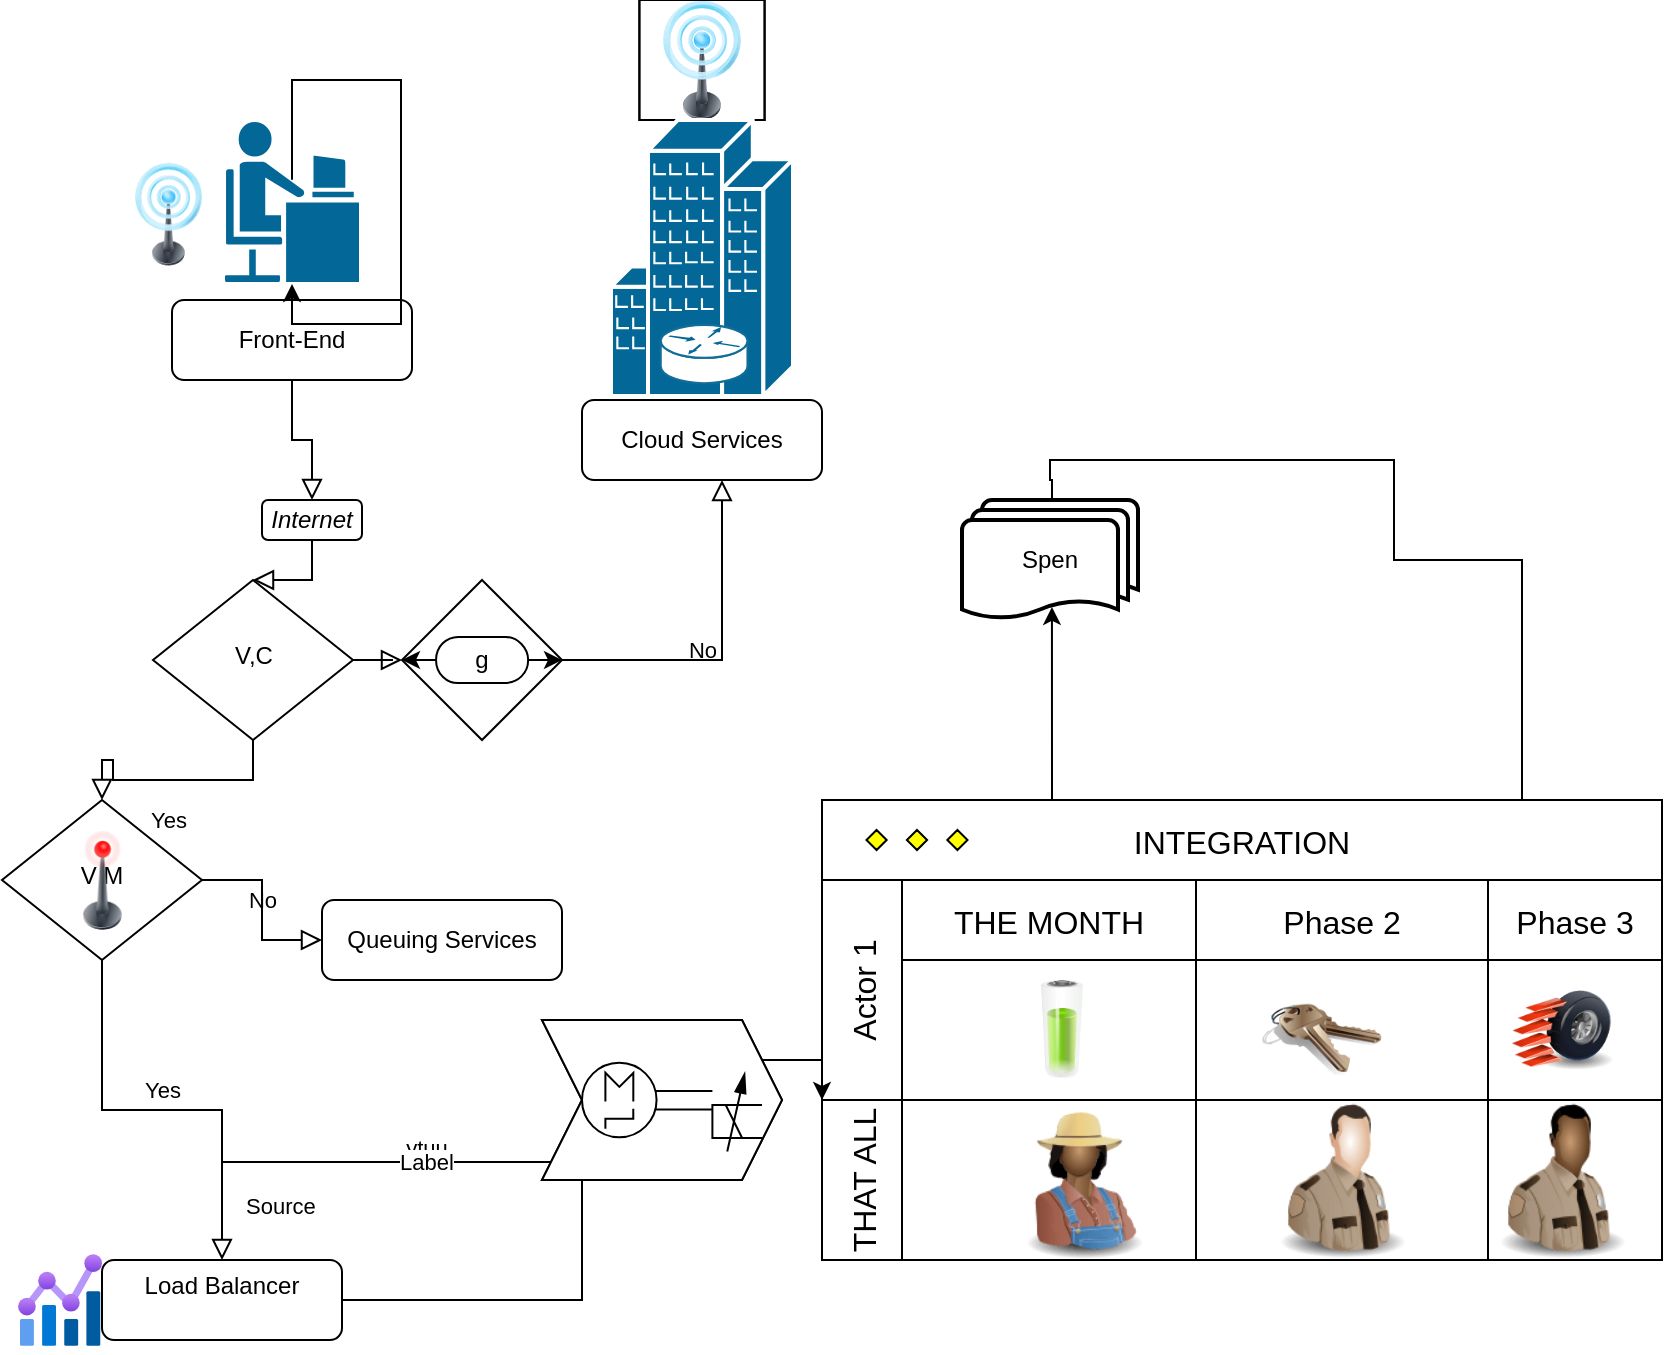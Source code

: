<mxfile version="24.6.4" type="github">
  <diagram id="C5RBs43oDa-KdzZeNtuy" name="Page-1">
    <mxGraphModel dx="1396" dy="1928" grid="1" gridSize="10" guides="1" tooltips="1" connect="1" arrows="1" fold="1" page="1" pageScale="1" pageWidth="827" pageHeight="1169" math="0" shadow="0">
      <root>
        <mxCell id="WIyWlLk6GJQsqaUBKTNV-0" />
        <mxCell id="WIyWlLk6GJQsqaUBKTNV-1" parent="WIyWlLk6GJQsqaUBKTNV-0" />
        <mxCell id="WIyWlLk6GJQsqaUBKTNV-2" value="" style="rounded=0;html=1;jettySize=auto;orthogonalLoop=1;fontSize=11;endArrow=block;endFill=0;endSize=8;strokeWidth=1;shadow=0;labelBackgroundColor=none;edgeStyle=orthogonalEdgeStyle;" parent="WIyWlLk6GJQsqaUBKTNV-1" source="cN8vLHwPZhZ4Xk_SkVCp-0" target="WIyWlLk6GJQsqaUBKTNV-6" edge="1">
          <mxGeometry relative="1" as="geometry" />
        </mxCell>
        <mxCell id="WIyWlLk6GJQsqaUBKTNV-3" value="Front-End" style="rounded=1;whiteSpace=wrap;html=1;fontSize=12;glass=0;strokeWidth=1;shadow=0;" parent="WIyWlLk6GJQsqaUBKTNV-1" vertex="1">
          <mxGeometry x="165" y="30" width="120" height="40" as="geometry" />
        </mxCell>
        <mxCell id="WIyWlLk6GJQsqaUBKTNV-4" value="Yes" style="rounded=0;html=1;jettySize=auto;orthogonalLoop=1;fontSize=11;endArrow=block;endFill=0;endSize=8;strokeWidth=1;shadow=0;labelBackgroundColor=none;edgeStyle=orthogonalEdgeStyle;" parent="WIyWlLk6GJQsqaUBKTNV-1" source="WIyWlLk6GJQsqaUBKTNV-6" target="WIyWlLk6GJQsqaUBKTNV-10" edge="1">
          <mxGeometry y="20" relative="1" as="geometry">
            <mxPoint as="offset" />
          </mxGeometry>
        </mxCell>
        <mxCell id="WIyWlLk6GJQsqaUBKTNV-5" value="No" style="edgeStyle=orthogonalEdgeStyle;rounded=0;html=1;jettySize=auto;orthogonalLoop=1;fontSize=11;endArrow=block;endFill=0;endSize=8;strokeWidth=1;shadow=0;labelBackgroundColor=none;" parent="WIyWlLk6GJQsqaUBKTNV-1" source="36a9kYMfMAS5ei_OKQ5W-0" target="WIyWlLk6GJQsqaUBKTNV-7" edge="1">
          <mxGeometry y="10" relative="1" as="geometry">
            <mxPoint as="offset" />
            <Array as="points">
              <mxPoint x="440" y="210" />
            </Array>
          </mxGeometry>
        </mxCell>
        <mxCell id="WIyWlLk6GJQsqaUBKTNV-6" value="V,C" style="rhombus;whiteSpace=wrap;html=1;shadow=0;fontFamily=Helvetica;fontSize=12;align=center;strokeWidth=1;spacing=6;spacingTop=-4;" parent="WIyWlLk6GJQsqaUBKTNV-1" vertex="1">
          <mxGeometry x="155.5" y="170" width="100" height="80" as="geometry" />
        </mxCell>
        <mxCell id="WIyWlLk6GJQsqaUBKTNV-7" value="Cloud Services" style="rounded=1;whiteSpace=wrap;html=1;fontSize=12;glass=0;strokeWidth=1;shadow=0;" parent="WIyWlLk6GJQsqaUBKTNV-1" vertex="1">
          <mxGeometry x="370" y="80" width="120" height="40" as="geometry" />
        </mxCell>
        <mxCell id="WIyWlLk6GJQsqaUBKTNV-8" value="No" style="rounded=0;html=1;jettySize=auto;orthogonalLoop=1;fontSize=11;endArrow=block;endFill=0;endSize=8;strokeWidth=1;shadow=0;labelBackgroundColor=none;edgeStyle=orthogonalEdgeStyle;" parent="WIyWlLk6GJQsqaUBKTNV-1" source="WIyWlLk6GJQsqaUBKTNV-10" target="WIyWlLk6GJQsqaUBKTNV-11" edge="1">
          <mxGeometry x="0.333" y="20" relative="1" as="geometry">
            <mxPoint as="offset" />
          </mxGeometry>
        </mxCell>
        <mxCell id="WIyWlLk6GJQsqaUBKTNV-9" value="Yes" style="edgeStyle=orthogonalEdgeStyle;rounded=0;html=1;jettySize=auto;orthogonalLoop=1;fontSize=11;endArrow=block;endFill=0;endSize=8;strokeWidth=1;shadow=0;labelBackgroundColor=none;" parent="WIyWlLk6GJQsqaUBKTNV-1" source="WIyWlLk6GJQsqaUBKTNV-10" target="WIyWlLk6GJQsqaUBKTNV-12" edge="1">
          <mxGeometry y="10" relative="1" as="geometry">
            <mxPoint as="offset" />
          </mxGeometry>
        </mxCell>
        <mxCell id="WIyWlLk6GJQsqaUBKTNV-10" value="V M" style="rhombus;whiteSpace=wrap;html=1;shadow=0;fontFamily=Helvetica;fontSize=12;align=center;strokeWidth=1;spacing=6;spacingTop=-4;" parent="WIyWlLk6GJQsqaUBKTNV-1" vertex="1">
          <mxGeometry x="80" y="280" width="100" height="80" as="geometry" />
        </mxCell>
        <mxCell id="WIyWlLk6GJQsqaUBKTNV-11" value="Queuing Services" style="rounded=1;whiteSpace=wrap;html=1;fontSize=12;glass=0;strokeWidth=1;shadow=0;" parent="WIyWlLk6GJQsqaUBKTNV-1" vertex="1">
          <mxGeometry x="240" y="330" width="120" height="40" as="geometry" />
        </mxCell>
        <mxCell id="K9lmm6ITHRkYkjCh9aoi-13" style="edgeStyle=orthogonalEdgeStyle;rounded=0;orthogonalLoop=1;jettySize=auto;html=1;exitX=1;exitY=0.5;exitDx=0;exitDy=0;entryX=0;entryY=0;entryDx=0;entryDy=0;entryPerimeter=0;" parent="WIyWlLk6GJQsqaUBKTNV-1" source="WIyWlLk6GJQsqaUBKTNV-12" target="K9lmm6ITHRkYkjCh9aoi-9" edge="1">
          <mxGeometry relative="1" as="geometry">
            <mxPoint x="370" y="520" as="targetPoint" />
            <mxPoint x="200" y="630" as="sourcePoint" />
          </mxGeometry>
        </mxCell>
        <mxCell id="WIyWlLk6GJQsqaUBKTNV-12" value="Load Balancer&lt;div&gt;&lt;br&gt;&lt;/div&gt;" style="rounded=1;whiteSpace=wrap;html=1;fontSize=12;glass=0;strokeWidth=1;shadow=0;" parent="WIyWlLk6GJQsqaUBKTNV-1" vertex="1">
          <mxGeometry x="130" y="510" width="120" height="40" as="geometry" />
        </mxCell>
        <mxCell id="K9lmm6ITHRkYkjCh9aoi-0" value="INTEGRATION" style="shape=table;childLayout=tableLayout;startSize=40;collapsible=0;recursiveResize=0;expand=0;fontSize=16;" parent="WIyWlLk6GJQsqaUBKTNV-1" vertex="1">
          <mxGeometry x="490" y="280" width="420" height="230" as="geometry" />
        </mxCell>
        <mxCell id="K9lmm6ITHRkYkjCh9aoi-1" value="Actor 1" style="shape=tableRow;horizontal=0;swimlaneHead=0;swimlaneBody=0;top=0;left=0;strokeColor=inherit;bottom=0;right=0;dropTarget=0;fontStyle=0;fillColor=none;points=[[0,0.5],[1,0.5]];portConstraint=eastwest;startSize=40;collapsible=0;recursiveResize=0;expand=0;fontSize=16;" parent="K9lmm6ITHRkYkjCh9aoi-0" vertex="1">
          <mxGeometry y="40" width="420" height="110" as="geometry" />
        </mxCell>
        <mxCell id="K9lmm6ITHRkYkjCh9aoi-2" value="THE MONTH" style="swimlane;swimlaneHead=0;swimlaneBody=0;fontStyle=0;strokeColor=inherit;connectable=0;fillColor=none;startSize=40;collapsible=0;recursiveResize=0;expand=0;fontSize=16;" parent="K9lmm6ITHRkYkjCh9aoi-1" vertex="1">
          <mxGeometry x="40" width="147" height="110" as="geometry">
            <mxRectangle width="147" height="110" as="alternateBounds" />
          </mxGeometry>
        </mxCell>
        <mxCell id="G1_ArWrjhfc6JRguIi_L-3" value="" style="image;html=1;image=img/lib/clip_art/general/Battery_75_128x128.png" parent="K9lmm6ITHRkYkjCh9aoi-2" vertex="1">
          <mxGeometry x="40" y="50" width="80" height="50" as="geometry" />
        </mxCell>
        <mxCell id="K9lmm6ITHRkYkjCh9aoi-3" value="Phase 2" style="swimlane;swimlaneHead=0;swimlaneBody=0;fontStyle=0;strokeColor=inherit;connectable=0;fillColor=none;startSize=40;collapsible=0;recursiveResize=0;expand=0;fontSize=16;" parent="K9lmm6ITHRkYkjCh9aoi-1" vertex="1">
          <mxGeometry x="187" width="146" height="110" as="geometry">
            <mxRectangle width="146" height="110" as="alternateBounds" />
          </mxGeometry>
        </mxCell>
        <mxCell id="G1_ArWrjhfc6JRguIi_L-4" value="" style="image;html=1;image=img/lib/clip_art/general/Keys_128x128.png" parent="K9lmm6ITHRkYkjCh9aoi-3" vertex="1">
          <mxGeometry x="33" y="40" width="60" height="80" as="geometry" />
        </mxCell>
        <mxCell id="K9lmm6ITHRkYkjCh9aoi-4" value="Phase 3" style="swimlane;swimlaneHead=0;swimlaneBody=0;fontStyle=0;strokeColor=inherit;connectable=0;fillColor=none;startSize=40;collapsible=0;recursiveResize=0;expand=0;fontSize=16;" parent="K9lmm6ITHRkYkjCh9aoi-1" vertex="1">
          <mxGeometry x="333" width="87" height="110" as="geometry">
            <mxRectangle width="87" height="110" as="alternateBounds" />
          </mxGeometry>
        </mxCell>
        <mxCell id="G1_ArWrjhfc6JRguIi_L-6" value="" style="image;html=1;image=img/lib/clip_art/general/Tire_128x128.png" parent="K9lmm6ITHRkYkjCh9aoi-4" vertex="1">
          <mxGeometry x="-3" y="55" width="80" height="40" as="geometry" />
        </mxCell>
        <mxCell id="K9lmm6ITHRkYkjCh9aoi-9" value="THAT ALL" style="shape=tableRow;horizontal=0;swimlaneHead=0;swimlaneBody=0;top=0;left=0;strokeColor=inherit;bottom=0;right=0;dropTarget=0;fontStyle=0;fillColor=none;points=[[0,0.5],[1,0.5]];portConstraint=eastwest;startSize=40;collapsible=0;recursiveResize=0;expand=0;fontSize=16;" parent="K9lmm6ITHRkYkjCh9aoi-0" vertex="1">
          <mxGeometry y="150" width="420" height="80" as="geometry" />
        </mxCell>
        <mxCell id="K9lmm6ITHRkYkjCh9aoi-10" value="" style="swimlane;swimlaneHead=0;swimlaneBody=0;fontStyle=0;connectable=0;strokeColor=inherit;fillColor=none;startSize=0;collapsible=0;recursiveResize=0;expand=0;fontSize=16;" parent="K9lmm6ITHRkYkjCh9aoi-9" vertex="1">
          <mxGeometry x="40" width="147" height="80" as="geometry">
            <mxRectangle width="147" height="80" as="alternateBounds" />
          </mxGeometry>
        </mxCell>
        <mxCell id="G1_ArWrjhfc6JRguIi_L-7" value="" style="image;html=1;image=img/lib/clip_art/people/Farmer_Woman_Black_128x128.png" parent="K9lmm6ITHRkYkjCh9aoi-10" vertex="1">
          <mxGeometry x="50" width="80" height="80" as="geometry" />
        </mxCell>
        <mxCell id="K9lmm6ITHRkYkjCh9aoi-11" value="" style="swimlane;swimlaneHead=0;swimlaneBody=0;fontStyle=0;connectable=0;strokeColor=inherit;fillColor=none;startSize=0;collapsible=0;recursiveResize=0;expand=0;fontSize=16;" parent="K9lmm6ITHRkYkjCh9aoi-9" vertex="1">
          <mxGeometry x="187" width="146" height="80" as="geometry">
            <mxRectangle width="146" height="80" as="alternateBounds" />
          </mxGeometry>
        </mxCell>
        <mxCell id="G1_ArWrjhfc6JRguIi_L-8" value="" style="image;html=1;image=img/lib/clip_art/people/Security_Man_128x128.png" parent="K9lmm6ITHRkYkjCh9aoi-11" vertex="1">
          <mxGeometry x="33" width="80" height="80" as="geometry" />
        </mxCell>
        <mxCell id="K9lmm6ITHRkYkjCh9aoi-12" value="" style="swimlane;swimlaneHead=0;swimlaneBody=0;fontStyle=0;connectable=0;strokeColor=inherit;fillColor=none;startSize=0;collapsible=0;recursiveResize=0;expand=0;fontSize=16;" parent="K9lmm6ITHRkYkjCh9aoi-9" vertex="1">
          <mxGeometry x="333" width="87" height="80" as="geometry">
            <mxRectangle width="87" height="80" as="alternateBounds" />
          </mxGeometry>
        </mxCell>
        <mxCell id="G1_ArWrjhfc6JRguIi_L-9" value="" style="image;html=1;image=img/lib/clip_art/people/Security_Man_Black_128x128.png" parent="K9lmm6ITHRkYkjCh9aoi-12" vertex="1">
          <mxGeometry x="-3" width="80" height="80" as="geometry" />
        </mxCell>
        <mxCell id="cN8vLHwPZhZ4Xk_SkVCp-4" value="ytuu&lt;div&gt;&lt;br&gt;&lt;/div&gt;" style="endArrow=classic;html=1;rounded=0;entryX=-0.015;entryY=0.258;entryDx=0;entryDy=0;entryPerimeter=0;" parent="WIyWlLk6GJQsqaUBKTNV-1" edge="1">
          <mxGeometry relative="1" as="geometry">
            <mxPoint x="190" y="461" as="sourcePoint" />
            <mxPoint x="393.7" y="460.96" as="targetPoint" />
          </mxGeometry>
        </mxCell>
        <mxCell id="cN8vLHwPZhZ4Xk_SkVCp-5" value="Label" style="edgeLabel;resizable=0;html=1;;align=center;verticalAlign=middle;" parent="cN8vLHwPZhZ4Xk_SkVCp-4" connectable="0" vertex="1">
          <mxGeometry relative="1" as="geometry" />
        </mxCell>
        <mxCell id="cN8vLHwPZhZ4Xk_SkVCp-6" value="Source" style="edgeLabel;resizable=0;html=1;;align=left;verticalAlign=bottom;" parent="cN8vLHwPZhZ4Xk_SkVCp-4" connectable="0" vertex="1">
          <mxGeometry x="-1" relative="1" as="geometry">
            <mxPoint x="10" y="30" as="offset" />
          </mxGeometry>
        </mxCell>
        <mxCell id="cN8vLHwPZhZ4Xk_SkVCp-7" value="Target" style="edgeLabel;resizable=0;html=1;;align=right;verticalAlign=bottom;" parent="cN8vLHwPZhZ4Xk_SkVCp-4" connectable="0" vertex="1">
          <mxGeometry x="1" relative="1" as="geometry" />
        </mxCell>
        <mxCell id="8sk5rrEN35wD6zuWlLkL-0" value="" style="rounded=0;html=1;jettySize=auto;orthogonalLoop=1;fontSize=11;endArrow=block;endFill=0;endSize=8;strokeWidth=1;shadow=0;labelBackgroundColor=none;edgeStyle=orthogonalEdgeStyle;" parent="WIyWlLk6GJQsqaUBKTNV-1" source="WIyWlLk6GJQsqaUBKTNV-3" target="cN8vLHwPZhZ4Xk_SkVCp-0" edge="1">
          <mxGeometry relative="1" as="geometry">
            <mxPoint x="235" y="110" as="sourcePoint" />
            <mxPoint x="220" y="170" as="targetPoint" />
          </mxGeometry>
        </mxCell>
        <mxCell id="cN8vLHwPZhZ4Xk_SkVCp-0" value="Internet" style="rounded=1;whiteSpace=wrap;html=1;fontStyle=2" parent="WIyWlLk6GJQsqaUBKTNV-1" vertex="1">
          <mxGeometry x="210" y="130" width="50" height="20" as="geometry" />
        </mxCell>
        <mxCell id="8sk5rrEN35wD6zuWlLkL-1" value="" style="edgeStyle=orthogonalEdgeStyle;rounded=0;html=1;jettySize=auto;orthogonalLoop=1;fontSize=11;endArrow=block;endFill=0;endSize=8;strokeWidth=1;shadow=0;labelBackgroundColor=none;" parent="WIyWlLk6GJQsqaUBKTNV-1" source="WIyWlLk6GJQsqaUBKTNV-6" target="36a9kYMfMAS5ei_OKQ5W-0" edge="1">
          <mxGeometry y="10" relative="1" as="geometry">
            <mxPoint as="offset" />
            <Array as="points" />
            <mxPoint x="250" y="210" as="sourcePoint" />
            <mxPoint x="410" y="90" as="targetPoint" />
          </mxGeometry>
        </mxCell>
        <mxCell id="36a9kYMfMAS5ei_OKQ5W-0" value="g" style="rhombus;whiteSpace=wrap;html=1;" parent="WIyWlLk6GJQsqaUBKTNV-1" vertex="1">
          <mxGeometry x="280" y="170" width="80" height="80" as="geometry" />
        </mxCell>
        <mxCell id="LERAnsDfblFJw3YjVmCZ-1" value="" style="shape=step;perimeter=stepPerimeter;whiteSpace=wrap;html=1;fixedSize=1;" parent="WIyWlLk6GJQsqaUBKTNV-1" vertex="1">
          <mxGeometry x="350" y="390" width="120" height="80" as="geometry" />
        </mxCell>
        <mxCell id="LERAnsDfblFJw3YjVmCZ-2" value="" style="shape=step;perimeter=stepPerimeter;whiteSpace=wrap;html=1;fixedSize=1;" parent="WIyWlLk6GJQsqaUBKTNV-1" vertex="1">
          <mxGeometry x="350" y="390" width="120" height="80" as="geometry" />
        </mxCell>
        <mxCell id="G1_ArWrjhfc6JRguIi_L-10" value="" style="image;html=1;image=img/lib/clip_art/telecommunication/Signal_tower_on_128x128.png;imageBackground=default;imageBorder=default;fillStyle=zigzag-line;" parent="WIyWlLk6GJQsqaUBKTNV-1" vertex="1">
          <mxGeometry x="398.7" y="-120" width="62.6" height="60" as="geometry" />
        </mxCell>
        <mxCell id="G1_ArWrjhfc6JRguIi_L-12" value="" style="image;html=1;image=img/lib/clip_art/telecommunication/Signal_tower_off_128x128.png" parent="WIyWlLk6GJQsqaUBKTNV-1" vertex="1">
          <mxGeometry x="90" y="295" width="80" height="50" as="geometry" />
        </mxCell>
        <mxCell id="G1_ArWrjhfc6JRguIi_L-13" value="Spen" style="strokeWidth=2;html=1;shape=mxgraph.flowchart.multi-document;whiteSpace=wrap;" parent="WIyWlLk6GJQsqaUBKTNV-1" vertex="1">
          <mxGeometry x="560" y="130" width="88" height="60" as="geometry" />
        </mxCell>
        <mxCell id="G1_ArWrjhfc6JRguIi_L-14" value="" style="verticalLabelPosition=bottom;verticalAlign=top;html=1;shape=mxgraph.flowchart.parallel_mode;pointerEvents=1" parent="WIyWlLk6GJQsqaUBKTNV-1" vertex="1">
          <mxGeometry x="490" y="280" width="95" height="40" as="geometry" />
        </mxCell>
        <mxCell id="G1_ArWrjhfc6JRguIi_L-18" value="" style="verticalLabelPosition=bottom;aspect=fixed;html=1;verticalAlign=top;fillColor=strokeColor;align=center;outlineConnect=0;shape=mxgraph.fluid_power.x10070;points=[[1,0.38,0],[1,0.5,0],[1,0.62,0]]" parent="WIyWlLk6GJQsqaUBKTNV-1" vertex="1">
          <mxGeometry x="370" y="411.36" width="65.2" height="37.28" as="geometry" />
        </mxCell>
        <mxCell id="G1_ArWrjhfc6JRguIi_L-19" value="" style="verticalLabelPosition=bottom;aspect=fixed;html=1;verticalAlign=top;fillColor=strokeColor;align=center;outlineConnect=0;shape=mxgraph.fluid_power.x10150;points=[[0,0.39,0],[0,0.605,0],[0,0.82,0]]" parent="WIyWlLk6GJQsqaUBKTNV-1" vertex="1">
          <mxGeometry x="435.2" y="417.38" width="24.8" height="38.4" as="geometry" />
        </mxCell>
        <mxCell id="G1_ArWrjhfc6JRguIi_L-21" style="edgeStyle=orthogonalEdgeStyle;rounded=0;orthogonalLoop=1;jettySize=auto;html=1;exitX=0;exitY=0.5;exitDx=0;exitDy=0;exitPerimeter=0;" parent="WIyWlLk6GJQsqaUBKTNV-1" source="G1_ArWrjhfc6JRguIi_L-20" edge="1">
          <mxGeometry relative="1" as="geometry">
            <mxPoint x="280" y="210" as="targetPoint" />
          </mxGeometry>
        </mxCell>
        <mxCell id="G1_ArWrjhfc6JRguIi_L-22" style="edgeStyle=orthogonalEdgeStyle;rounded=0;orthogonalLoop=1;jettySize=auto;html=1;exitX=1;exitY=0.5;exitDx=0;exitDy=0;exitPerimeter=0;entryX=1;entryY=0.5;entryDx=0;entryDy=0;" parent="WIyWlLk6GJQsqaUBKTNV-1" source="G1_ArWrjhfc6JRguIi_L-20" target="36a9kYMfMAS5ei_OKQ5W-0" edge="1">
          <mxGeometry relative="1" as="geometry" />
        </mxCell>
        <mxCell id="G1_ArWrjhfc6JRguIi_L-20" value="" style="verticalLabelPosition=bottom;aspect=fixed;html=1;verticalAlign=top;fillColor=strokeColor;align=center;outlineConnect=0;shape=mxgraph.fluid_power.x12370;points=[[0,0.5,0],[1,0.5,0]]" parent="WIyWlLk6GJQsqaUBKTNV-1" vertex="1">
          <mxGeometry x="285" y="198.45" width="70" height="23.1" as="geometry" />
        </mxCell>
        <mxCell id="G1_ArWrjhfc6JRguIi_L-23" value="" style="shape=mxgraph.cisco.routers.router_in_building;sketch=0;html=1;pointerEvents=1;dashed=0;fillColor=#036897;strokeColor=#ffffff;strokeWidth=2;verticalLabelPosition=bottom;verticalAlign=top;align=center;outlineConnect=0;" parent="WIyWlLk6GJQsqaUBKTNV-1" vertex="1">
          <mxGeometry x="384.5" y="-60" width="91" height="138" as="geometry" />
        </mxCell>
        <mxCell id="G1_ArWrjhfc6JRguIi_L-24" value="" style="shape=mxgraph.cisco.people.androgenous_person;sketch=0;html=1;pointerEvents=1;dashed=0;fillColor=#036897;strokeColor=#ffffff;strokeWidth=2;verticalLabelPosition=bottom;verticalAlign=top;align=center;outlineConnect=0;" parent="WIyWlLk6GJQsqaUBKTNV-1" vertex="1">
          <mxGeometry x="190.5" y="-60" width="69" height="82" as="geometry" />
        </mxCell>
        <mxCell id="G1_ArWrjhfc6JRguIi_L-25" value="" style="image;aspect=fixed;html=1;points=[];align=center;fontSize=12;image=img/lib/azure2/management_governance/Metrics.svg;" parent="WIyWlLk6GJQsqaUBKTNV-1" vertex="1">
          <mxGeometry x="88.06" y="503.97" width="41.94" height="52.07" as="geometry" />
        </mxCell>
        <mxCell id="G1_ArWrjhfc6JRguIi_L-26" value="" style="image;html=1;image=img/lib/clip_art/telecommunication/Signal_tower_on_128x128.png" parent="WIyWlLk6GJQsqaUBKTNV-1" vertex="1">
          <mxGeometry x="146.5" y="-48" width="33.5" height="70" as="geometry" />
        </mxCell>
        <mxCell id="cPyhhsT_Q8YuD4qYqS2C-0" style="edgeStyle=orthogonalEdgeStyle;rounded=0;orthogonalLoop=1;jettySize=auto;html=1;entryX=0.511;entryY=0.75;entryDx=0;entryDy=0;entryPerimeter=0;" parent="WIyWlLk6GJQsqaUBKTNV-1" edge="1">
          <mxGeometry relative="1" as="geometry">
            <Array as="points">
              <mxPoint x="605" y="120" />
              <mxPoint x="604" y="120" />
              <mxPoint x="604" y="110" />
              <mxPoint x="776" y="110" />
              <mxPoint x="776" y="160" />
              <mxPoint x="840" y="160" />
              <mxPoint x="840" y="280" />
              <mxPoint x="605" y="280" />
            </Array>
            <mxPoint x="605" y="130" as="sourcePoint" />
            <mxPoint x="604.968" y="183.45" as="targetPoint" />
          </mxGeometry>
        </mxCell>
        <mxCell id="V9U85RwLZLyZKLjCJhpw-0" style="edgeStyle=orthogonalEdgeStyle;rounded=0;orthogonalLoop=1;jettySize=auto;html=1;exitX=0.5;exitY=0.365;exitDx=0;exitDy=0;exitPerimeter=0;" parent="WIyWlLk6GJQsqaUBKTNV-1" source="G1_ArWrjhfc6JRguIi_L-24" target="G1_ArWrjhfc6JRguIi_L-24" edge="1">
          <mxGeometry relative="1" as="geometry" />
        </mxCell>
      </root>
    </mxGraphModel>
  </diagram>
</mxfile>
